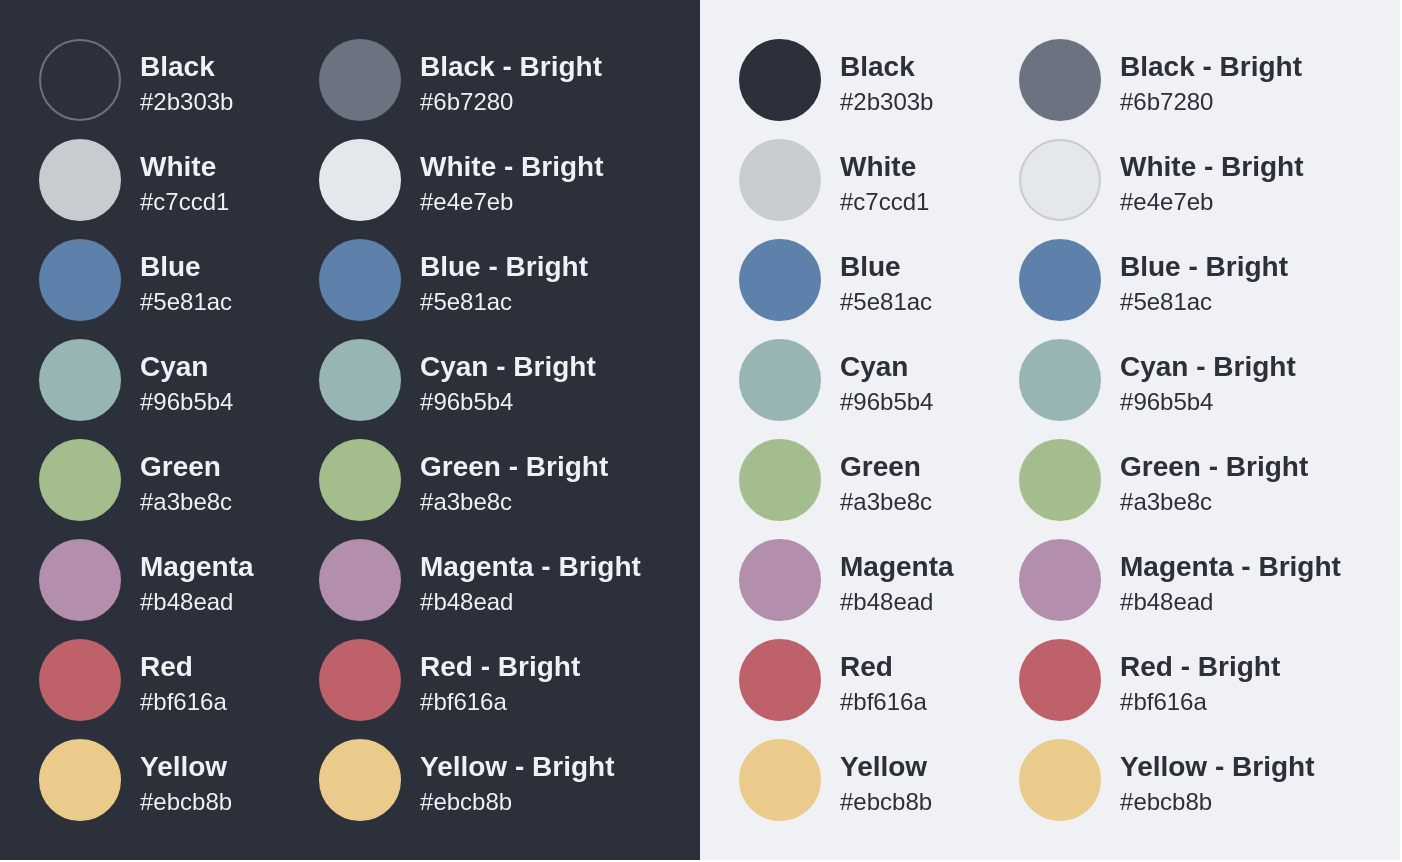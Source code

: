 <mxfile>
    <diagram id="yP7eIl9VmXQFV-1njnLd" name="Page-1">
        <mxGraphModel dx="1034" dy="759" grid="1" gridSize="10" guides="1" tooltips="1" connect="1" arrows="1" fold="1" page="1" pageScale="1" pageWidth="850" pageHeight="1100" math="0" shadow="0">
            <root>
                <mxCell id="0"/>
                <mxCell id="1" parent="0"/>
                <mxCell id="2" value="" style="rounded=0;whiteSpace=wrap;html=1;strokeColor=none;fillColor=#2B303B;" parent="1" vertex="1">
                    <mxGeometry width="350" height="430" as="geometry"/>
                </mxCell>
                <mxCell id="4" value="" style="ellipse;whiteSpace=wrap;html=1;fillColor=#5E81AC;strokeColor=#5E81AC;" parent="1" vertex="1">
                    <mxGeometry x="20" y="120" width="40" height="40" as="geometry"/>
                </mxCell>
                <mxCell id="5" value="" style="ellipse;whiteSpace=wrap;html=1;fillColor=#2B303B;strokeColor=#6b7280;" parent="1" vertex="1">
                    <mxGeometry x="20" y="20" width="40" height="40" as="geometry"/>
                </mxCell>
                <mxCell id="7" value="" style="ellipse;whiteSpace=wrap;html=1;fillColor=#96B5B4;strokeColor=#96B5B4;" parent="1" vertex="1">
                    <mxGeometry x="20" y="170" width="40" height="40" as="geometry"/>
                </mxCell>
                <mxCell id="9" value="" style="ellipse;whiteSpace=wrap;html=1;fillColor=#A3BE8C;strokeColor=#A3BE8C;" parent="1" vertex="1">
                    <mxGeometry x="20" y="220" width="40" height="40" as="geometry"/>
                </mxCell>
                <mxCell id="11" value="" style="ellipse;whiteSpace=wrap;html=1;fillColor=#B48EAD;strokeColor=#B48EAD;" parent="1" vertex="1">
                    <mxGeometry x="20" y="270" width="40" height="40" as="geometry"/>
                </mxCell>
                <mxCell id="13" value="" style="ellipse;whiteSpace=wrap;html=1;fillColor=#BF616A;strokeColor=#BF616A;" parent="1" vertex="1">
                    <mxGeometry x="20" y="320" width="40" height="40" as="geometry"/>
                </mxCell>
                <mxCell id="14" value="" style="ellipse;whiteSpace=wrap;html=1;fillColor=#c7ccd1;strokeColor=#c7ccd1;" parent="1" vertex="1">
                    <mxGeometry x="20" y="70" width="40" height="40" as="geometry"/>
                </mxCell>
                <mxCell id="15" value="" style="ellipse;whiteSpace=wrap;html=1;fillColor=#EBCB8B;strokeColor=#EBCB8B;" parent="1" vertex="1">
                    <mxGeometry x="20" y="370" width="40" height="40" as="geometry"/>
                </mxCell>
                <mxCell id="16" value="&lt;b&gt;Black&lt;/b&gt;&lt;br&gt;&lt;font style=&quot;font-size: 12px;&quot;&gt;#2b303b&lt;/font&gt;" style="text;html=1;strokeColor=none;fillColor=none;align=left;verticalAlign=top;whiteSpace=wrap;rounded=0;fontColor=#EFF1F5;spacing=0;fontSize=14;" parent="1" vertex="1">
                    <mxGeometry x="70" y="20" width="90" height="40" as="geometry"/>
                </mxCell>
                <mxCell id="17" value="&lt;b&gt;Blue&lt;/b&gt;&lt;br&gt;&lt;font style=&quot;font-size: 12px;&quot;&gt;#5e81ac&lt;/font&gt;" style="text;html=1;strokeColor=none;fillColor=none;align=left;verticalAlign=top;whiteSpace=wrap;rounded=0;fontColor=#EFF1F5;spacing=0;fontSize=14;" parent="1" vertex="1">
                    <mxGeometry x="70" y="120" width="90" height="40" as="geometry"/>
                </mxCell>
                <mxCell id="18" value="&lt;b&gt;Cyan&lt;/b&gt;&lt;br&gt;&lt;font style=&quot;font-size: 12px;&quot;&gt;#96b5b4&lt;/font&gt;" style="text;html=1;strokeColor=none;fillColor=none;align=left;verticalAlign=top;whiteSpace=wrap;rounded=0;fontColor=#EFF1F5;spacing=0;fontSize=14;" parent="1" vertex="1">
                    <mxGeometry x="70" y="170" width="90" height="40" as="geometry"/>
                </mxCell>
                <mxCell id="19" value="&lt;b&gt;Green&lt;/b&gt;&lt;br&gt;&lt;font style=&quot;font-size: 12px;&quot;&gt;#a3be8c&lt;/font&gt;" style="text;html=1;strokeColor=none;fillColor=none;align=left;verticalAlign=top;whiteSpace=wrap;rounded=0;fontColor=#EFF1F5;spacing=0;fontSize=14;" parent="1" vertex="1">
                    <mxGeometry x="70" y="220" width="90" height="40" as="geometry"/>
                </mxCell>
                <mxCell id="20" value="&lt;b&gt;Magenta&lt;/b&gt;&lt;br&gt;&lt;font style=&quot;font-size: 12px;&quot;&gt;#b48ead&lt;/font&gt;" style="text;html=1;strokeColor=none;fillColor=none;align=left;verticalAlign=top;whiteSpace=wrap;rounded=0;fontColor=#EFF1F5;spacing=0;fontSize=14;" parent="1" vertex="1">
                    <mxGeometry x="70" y="270" width="90" height="40" as="geometry"/>
                </mxCell>
                <mxCell id="21" value="&lt;b&gt;Red&lt;/b&gt;&lt;br&gt;&lt;font style=&quot;font-size: 12px;&quot;&gt;#bf616a&lt;/font&gt;" style="text;html=1;strokeColor=none;fillColor=none;align=left;verticalAlign=top;whiteSpace=wrap;rounded=0;fontColor=#EFF1F5;spacing=0;fontSize=14;" parent="1" vertex="1">
                    <mxGeometry x="70" y="320" width="90" height="40" as="geometry"/>
                </mxCell>
                <mxCell id="22" value="&lt;b&gt;White&lt;/b&gt;&lt;br&gt;&lt;font style=&quot;font-size: 12px;&quot;&gt;#c7ccd1&lt;/font&gt;" style="text;html=1;strokeColor=none;fillColor=none;align=left;verticalAlign=top;whiteSpace=wrap;rounded=0;fontColor=#EFF1F5;spacing=0;fontSize=14;" parent="1" vertex="1">
                    <mxGeometry x="70" y="70" width="90" height="40" as="geometry"/>
                </mxCell>
                <mxCell id="23" value="&lt;b&gt;Yellow&lt;/b&gt;&lt;br&gt;&lt;font style=&quot;font-size: 12px;&quot;&gt;#ebcb8b&lt;/font&gt;" style="text;html=1;strokeColor=none;fillColor=none;align=left;verticalAlign=top;whiteSpace=wrap;rounded=0;fontColor=#EFF1F5;spacing=0;fontSize=14;" parent="1" vertex="1">
                    <mxGeometry x="70" y="370" width="90" height="40" as="geometry"/>
                </mxCell>
                <mxCell id="24" value="" style="ellipse;whiteSpace=wrap;html=1;fillColor=#5E81AC;strokeColor=#5E81AC;" parent="1" vertex="1">
                    <mxGeometry x="160" y="120" width="40" height="40" as="geometry"/>
                </mxCell>
                <mxCell id="25" value="" style="ellipse;whiteSpace=wrap;html=1;fillColor=#6b7280;strokeColor=#6b7280;" parent="1" vertex="1">
                    <mxGeometry x="160" y="20" width="40" height="40" as="geometry"/>
                </mxCell>
                <mxCell id="26" value="" style="ellipse;whiteSpace=wrap;html=1;fillColor=#96B5B4;strokeColor=#96B5B4;" parent="1" vertex="1">
                    <mxGeometry x="160" y="170" width="40" height="40" as="geometry"/>
                </mxCell>
                <mxCell id="27" value="" style="ellipse;whiteSpace=wrap;html=1;fillColor=#A3BE8C;strokeColor=#A3BE8C;" parent="1" vertex="1">
                    <mxGeometry x="160" y="220" width="40" height="40" as="geometry"/>
                </mxCell>
                <mxCell id="28" value="" style="ellipse;whiteSpace=wrap;html=1;fillColor=#B48EAD;strokeColor=#B48EAD;" parent="1" vertex="1">
                    <mxGeometry x="160" y="270" width="40" height="40" as="geometry"/>
                </mxCell>
                <mxCell id="29" value="" style="ellipse;whiteSpace=wrap;html=1;fillColor=#BF616A;strokeColor=#BF616A;" parent="1" vertex="1">
                    <mxGeometry x="160" y="320" width="40" height="40" as="geometry"/>
                </mxCell>
                <mxCell id="30" value="" style="ellipse;whiteSpace=wrap;html=1;fillColor=#e4e7eb;strokeColor=#e4e7eb;" parent="1" vertex="1">
                    <mxGeometry x="160" y="70" width="40" height="40" as="geometry"/>
                </mxCell>
                <mxCell id="31" value="" style="ellipse;whiteSpace=wrap;html=1;fillColor=#EBCB8B;strokeColor=#EBCB8B;" parent="1" vertex="1">
                    <mxGeometry x="160" y="370" width="40" height="40" as="geometry"/>
                </mxCell>
                <mxCell id="32" value="&lt;b&gt;Black - Bright&lt;/b&gt;&lt;br&gt;&lt;font style=&quot;font-size: 12px;&quot;&gt;#6b7280&lt;/font&gt;" style="text;html=1;strokeColor=none;fillColor=none;align=left;verticalAlign=top;whiteSpace=wrap;rounded=0;fontColor=#EFF1F5;spacing=0;fontSize=14;" parent="1" vertex="1">
                    <mxGeometry x="210" y="20" width="120" height="40" as="geometry"/>
                </mxCell>
                <mxCell id="33" value="&lt;b&gt;Blue - Bright&lt;/b&gt;&lt;br&gt;&lt;font style=&quot;font-size: 12px;&quot;&gt;#&lt;/font&gt;&lt;span style=&quot;font-size: 12px;&quot;&gt;5e81ac&lt;/span&gt;" style="text;html=1;strokeColor=none;fillColor=none;align=left;verticalAlign=top;whiteSpace=wrap;rounded=0;fontColor=#EFF1F5;spacing=0;fontSize=14;" parent="1" vertex="1">
                    <mxGeometry x="210" y="120" width="120" height="40" as="geometry"/>
                </mxCell>
                <mxCell id="34" value="&lt;b&gt;Cyan - Bright&lt;/b&gt;&lt;br&gt;&lt;font style=&quot;font-size: 12px;&quot;&gt;#&lt;/font&gt;&lt;span style=&quot;font-size: 12px;&quot;&gt;96b5b4&lt;/span&gt;" style="text;html=1;strokeColor=none;fillColor=none;align=left;verticalAlign=top;whiteSpace=wrap;rounded=0;fontColor=#EFF1F5;spacing=0;fontSize=14;" parent="1" vertex="1">
                    <mxGeometry x="210" y="170" width="120" height="40" as="geometry"/>
                </mxCell>
                <mxCell id="35" value="&lt;b&gt;Green - Bright&lt;/b&gt;&lt;br&gt;&lt;font style=&quot;font-size: 12px;&quot;&gt;#&lt;/font&gt;&lt;span style=&quot;font-size: 12px;&quot;&gt;a3be8c&lt;/span&gt;" style="text;html=1;strokeColor=none;fillColor=none;align=left;verticalAlign=top;whiteSpace=wrap;rounded=0;fontColor=#EFF1F5;spacing=0;fontSize=14;" parent="1" vertex="1">
                    <mxGeometry x="210" y="220" width="120" height="40" as="geometry"/>
                </mxCell>
                <mxCell id="36" value="&lt;b&gt;Magenta - Bright&lt;/b&gt;&lt;br&gt;&lt;font style=&quot;font-size: 12px;&quot;&gt;#&lt;/font&gt;&lt;span style=&quot;font-size: 12px;&quot;&gt;b48ead&lt;/span&gt;" style="text;html=1;strokeColor=none;fillColor=none;align=left;verticalAlign=top;whiteSpace=wrap;rounded=0;fontColor=#EFF1F5;spacing=0;fontSize=14;" parent="1" vertex="1">
                    <mxGeometry x="210" y="270" width="120" height="40" as="geometry"/>
                </mxCell>
                <mxCell id="37" value="&lt;b&gt;Red - Bright&lt;/b&gt;&lt;br&gt;&lt;font style=&quot;font-size: 12px;&quot;&gt;#&lt;/font&gt;&lt;span style=&quot;font-size: 12px;&quot;&gt;bf616a&lt;/span&gt;" style="text;html=1;strokeColor=none;fillColor=none;align=left;verticalAlign=top;whiteSpace=wrap;rounded=0;fontColor=#EFF1F5;spacing=0;fontSize=14;" parent="1" vertex="1">
                    <mxGeometry x="210" y="320" width="120" height="40" as="geometry"/>
                </mxCell>
                <mxCell id="38" value="&lt;b&gt;White - Bright&lt;/b&gt;&lt;br&gt;&lt;font style=&quot;font-size: 12px;&quot;&gt;#e4e7eb&lt;/font&gt;" style="text;html=1;strokeColor=none;fillColor=none;align=left;verticalAlign=top;whiteSpace=wrap;rounded=0;fontColor=#EFF1F5;spacing=0;fontSize=14;" parent="1" vertex="1">
                    <mxGeometry x="210" y="70" width="120" height="40" as="geometry"/>
                </mxCell>
                <mxCell id="39" value="&lt;b&gt;Yellow - Bright&lt;/b&gt;&lt;br&gt;&lt;font style=&quot;font-size: 12px;&quot;&gt;#&lt;/font&gt;&lt;span style=&quot;font-size: 12px;&quot;&gt;ebcb8b&lt;/span&gt;" style="text;html=1;strokeColor=none;fillColor=none;align=left;verticalAlign=top;whiteSpace=wrap;rounded=0;fontColor=#EFF1F5;spacing=0;fontSize=14;" parent="1" vertex="1">
                    <mxGeometry x="210" y="370" width="120" height="40" as="geometry"/>
                </mxCell>
                <mxCell id="40" value="" style="rounded=0;whiteSpace=wrap;html=1;strokeColor=none;fillColor=#EFF1F5;" parent="1" vertex="1">
                    <mxGeometry x="350" width="350" height="430" as="geometry"/>
                </mxCell>
                <mxCell id="41" value="" style="ellipse;whiteSpace=wrap;html=1;fillColor=#5E81AC;strokeColor=#5E81AC;" parent="1" vertex="1">
                    <mxGeometry x="370" y="120" width="40" height="40" as="geometry"/>
                </mxCell>
                <mxCell id="42" value="" style="ellipse;whiteSpace=wrap;html=1;fillColor=#2B303B;strokeColor=#2B303B;" parent="1" vertex="1">
                    <mxGeometry x="370" y="20" width="40" height="40" as="geometry"/>
                </mxCell>
                <mxCell id="43" value="" style="ellipse;whiteSpace=wrap;html=1;fillColor=#96B5B4;strokeColor=#96B5B4;" parent="1" vertex="1">
                    <mxGeometry x="370" y="170" width="40" height="40" as="geometry"/>
                </mxCell>
                <mxCell id="44" value="" style="ellipse;whiteSpace=wrap;html=1;fillColor=#A3BE8C;strokeColor=#A3BE8C;" parent="1" vertex="1">
                    <mxGeometry x="370" y="220" width="40" height="40" as="geometry"/>
                </mxCell>
                <mxCell id="45" value="" style="ellipse;whiteSpace=wrap;html=1;fillColor=#B48EAD;strokeColor=#B48EAD;" parent="1" vertex="1">
                    <mxGeometry x="370" y="270" width="40" height="40" as="geometry"/>
                </mxCell>
                <mxCell id="46" value="" style="ellipse;whiteSpace=wrap;html=1;fillColor=#BF616A;strokeColor=#BF616A;" parent="1" vertex="1">
                    <mxGeometry x="370" y="320" width="40" height="40" as="geometry"/>
                </mxCell>
                <mxCell id="47" value="" style="ellipse;whiteSpace=wrap;html=1;fillColor=#c7ccd1;strokeColor=#C7CCD1;" parent="1" vertex="1">
                    <mxGeometry x="370" y="70" width="40" height="40" as="geometry"/>
                </mxCell>
                <mxCell id="48" value="" style="ellipse;whiteSpace=wrap;html=1;fillColor=#EBCB8B;strokeColor=#EBCB8B;" parent="1" vertex="1">
                    <mxGeometry x="370" y="370" width="40" height="40" as="geometry"/>
                </mxCell>
                <mxCell id="49" value="&lt;b&gt;Black&lt;/b&gt;&lt;br&gt;&lt;font style=&quot;font-size: 12px;&quot;&gt;#2b303b&lt;/font&gt;" style="text;html=1;strokeColor=none;fillColor=none;align=left;verticalAlign=top;whiteSpace=wrap;rounded=0;fontColor=#2B303B;spacing=0;fontSize=14;" parent="1" vertex="1">
                    <mxGeometry x="420" y="20" width="90" height="40" as="geometry"/>
                </mxCell>
                <mxCell id="50" value="&lt;b&gt;Blue&lt;/b&gt;&lt;br&gt;&lt;font style=&quot;font-size: 12px;&quot;&gt;#5e81ac&lt;/font&gt;" style="text;html=1;strokeColor=none;fillColor=none;align=left;verticalAlign=top;whiteSpace=wrap;rounded=0;fontColor=#2B303B;spacing=0;fontSize=14;" parent="1" vertex="1">
                    <mxGeometry x="420" y="120" width="90" height="40" as="geometry"/>
                </mxCell>
                <mxCell id="51" value="&lt;b&gt;Cyan&lt;/b&gt;&lt;br&gt;&lt;font style=&quot;font-size: 12px;&quot;&gt;#96b5b4&lt;/font&gt;" style="text;html=1;strokeColor=none;fillColor=none;align=left;verticalAlign=top;whiteSpace=wrap;rounded=0;fontColor=#2B303B;spacing=0;fontSize=14;" parent="1" vertex="1">
                    <mxGeometry x="420" y="170" width="90" height="40" as="geometry"/>
                </mxCell>
                <mxCell id="52" value="&lt;b&gt;Green&lt;/b&gt;&lt;br&gt;&lt;font style=&quot;font-size: 12px;&quot;&gt;#a3be8c&lt;/font&gt;" style="text;html=1;strokeColor=none;fillColor=none;align=left;verticalAlign=top;whiteSpace=wrap;rounded=0;fontColor=#2B303B;spacing=0;fontSize=14;" parent="1" vertex="1">
                    <mxGeometry x="420" y="220" width="90" height="40" as="geometry"/>
                </mxCell>
                <mxCell id="53" value="&lt;b&gt;Magenta&lt;/b&gt;&lt;br&gt;&lt;font style=&quot;font-size: 12px;&quot;&gt;#b48ead&lt;/font&gt;" style="text;html=1;strokeColor=none;fillColor=none;align=left;verticalAlign=top;whiteSpace=wrap;rounded=0;fontColor=#2B303B;spacing=0;fontSize=14;" parent="1" vertex="1">
                    <mxGeometry x="420" y="270" width="90" height="40" as="geometry"/>
                </mxCell>
                <mxCell id="54" value="&lt;b&gt;Red&lt;/b&gt;&lt;br&gt;&lt;font style=&quot;font-size: 12px;&quot;&gt;#bf616a&lt;/font&gt;" style="text;html=1;strokeColor=none;fillColor=none;align=left;verticalAlign=top;whiteSpace=wrap;rounded=0;fontColor=#2B303B;spacing=0;fontSize=14;" parent="1" vertex="1">
                    <mxGeometry x="420" y="320" width="90" height="40" as="geometry"/>
                </mxCell>
                <mxCell id="55" value="&lt;b&gt;White&lt;/b&gt;&lt;br&gt;&lt;font style=&quot;font-size: 12px;&quot;&gt;#c7ccd1&lt;/font&gt;" style="text;html=1;strokeColor=none;fillColor=none;align=left;verticalAlign=top;whiteSpace=wrap;rounded=0;fontColor=#2B303B;spacing=0;fontSize=14;" parent="1" vertex="1">
                    <mxGeometry x="420" y="70" width="90" height="40" as="geometry"/>
                </mxCell>
                <mxCell id="56" value="&lt;b&gt;Yellow&lt;/b&gt;&lt;br&gt;&lt;font style=&quot;font-size: 12px;&quot;&gt;#ebcb8b&lt;/font&gt;" style="text;html=1;strokeColor=none;fillColor=none;align=left;verticalAlign=top;whiteSpace=wrap;rounded=0;fontColor=#2B303B;spacing=0;fontSize=14;" parent="1" vertex="1">
                    <mxGeometry x="420" y="370" width="90" height="40" as="geometry"/>
                </mxCell>
                <mxCell id="57" value="" style="ellipse;whiteSpace=wrap;html=1;fillColor=#5E81AC;strokeColor=#5E81AC;" parent="1" vertex="1">
                    <mxGeometry x="510" y="120" width="40" height="40" as="geometry"/>
                </mxCell>
                <mxCell id="58" value="" style="ellipse;whiteSpace=wrap;html=1;fillColor=#6b7280;strokeColor=#6b7280;" parent="1" vertex="1">
                    <mxGeometry x="510" y="20" width="40" height="40" as="geometry"/>
                </mxCell>
                <mxCell id="59" value="" style="ellipse;whiteSpace=wrap;html=1;fillColor=#96B5B4;strokeColor=#96B5B4;" parent="1" vertex="1">
                    <mxGeometry x="510" y="170" width="40" height="40" as="geometry"/>
                </mxCell>
                <mxCell id="60" value="" style="ellipse;whiteSpace=wrap;html=1;fillColor=#A3BE8C;strokeColor=#A3BE8C;" parent="1" vertex="1">
                    <mxGeometry x="510" y="220" width="40" height="40" as="geometry"/>
                </mxCell>
                <mxCell id="61" value="" style="ellipse;whiteSpace=wrap;html=1;fillColor=#B48EAD;strokeColor=#B48EAD;" parent="1" vertex="1">
                    <mxGeometry x="510" y="270" width="40" height="40" as="geometry"/>
                </mxCell>
                <mxCell id="62" value="" style="ellipse;whiteSpace=wrap;html=1;fillColor=#BF616A;strokeColor=#BF616A;" parent="1" vertex="1">
                    <mxGeometry x="510" y="320" width="40" height="40" as="geometry"/>
                </mxCell>
                <mxCell id="63" value="" style="ellipse;whiteSpace=wrap;html=1;fillColor=#e4e7eb;strokeColor=#C7CCD1;" parent="1" vertex="1">
                    <mxGeometry x="510" y="70" width="40" height="40" as="geometry"/>
                </mxCell>
                <mxCell id="64" value="" style="ellipse;whiteSpace=wrap;html=1;fillColor=#EBCB8B;strokeColor=#EBCB8B;" parent="1" vertex="1">
                    <mxGeometry x="510" y="370" width="40" height="40" as="geometry"/>
                </mxCell>
                <mxCell id="65" value="&lt;b&gt;Black - Bright&lt;/b&gt;&lt;br&gt;&lt;font style=&quot;font-size: 12px;&quot;&gt;#6b7280&lt;/font&gt;" style="text;html=1;strokeColor=none;fillColor=none;align=left;verticalAlign=top;whiteSpace=wrap;rounded=0;fontColor=#2B303B;spacing=0;fontSize=14;" parent="1" vertex="1">
                    <mxGeometry x="560" y="20" width="120" height="40" as="geometry"/>
                </mxCell>
                <mxCell id="66" value="&lt;b&gt;Blue - Bright&lt;/b&gt;&lt;br&gt;&lt;font style=&quot;font-size: 12px;&quot;&gt;#&lt;/font&gt;&lt;span style=&quot;font-size: 12px;&quot;&gt;5e81ac&lt;/span&gt;" style="text;html=1;strokeColor=none;fillColor=none;align=left;verticalAlign=top;whiteSpace=wrap;rounded=0;fontColor=#2B303B;spacing=0;fontSize=14;" parent="1" vertex="1">
                    <mxGeometry x="560" y="120" width="120" height="40" as="geometry"/>
                </mxCell>
                <mxCell id="67" value="&lt;b&gt;Cyan - Bright&lt;/b&gt;&lt;br&gt;&lt;font style=&quot;font-size: 12px;&quot;&gt;#&lt;/font&gt;&lt;span style=&quot;font-size: 12px;&quot;&gt;96b5b4&lt;/span&gt;" style="text;html=1;strokeColor=none;fillColor=none;align=left;verticalAlign=top;whiteSpace=wrap;rounded=0;fontColor=#2B303B;spacing=0;fontSize=14;" parent="1" vertex="1">
                    <mxGeometry x="560" y="170" width="120" height="40" as="geometry"/>
                </mxCell>
                <mxCell id="68" value="&lt;b&gt;Green - Bright&lt;/b&gt;&lt;br&gt;&lt;font style=&quot;font-size: 12px;&quot;&gt;#&lt;/font&gt;&lt;span style=&quot;font-size: 12px;&quot;&gt;a3be8c&lt;/span&gt;" style="text;html=1;strokeColor=none;fillColor=none;align=left;verticalAlign=top;whiteSpace=wrap;rounded=0;fontColor=#2B303B;spacing=0;fontSize=14;" parent="1" vertex="1">
                    <mxGeometry x="560" y="220" width="120" height="40" as="geometry"/>
                </mxCell>
                <mxCell id="69" value="&lt;b&gt;Magenta - Bright&lt;/b&gt;&lt;br&gt;&lt;font style=&quot;font-size: 12px;&quot;&gt;#&lt;/font&gt;&lt;span style=&quot;font-size: 12px;&quot;&gt;b48ead&lt;/span&gt;" style="text;html=1;strokeColor=none;fillColor=none;align=left;verticalAlign=top;whiteSpace=wrap;rounded=0;fontColor=#2B303B;spacing=0;fontSize=14;" parent="1" vertex="1">
                    <mxGeometry x="560" y="270" width="120" height="40" as="geometry"/>
                </mxCell>
                <mxCell id="70" value="&lt;b&gt;Red - Bright&lt;/b&gt;&lt;br&gt;&lt;font style=&quot;font-size: 12px;&quot;&gt;#&lt;/font&gt;&lt;span style=&quot;font-size: 12px;&quot;&gt;bf616a&lt;/span&gt;" style="text;html=1;strokeColor=none;fillColor=none;align=left;verticalAlign=top;whiteSpace=wrap;rounded=0;fontColor=#2B303B;spacing=0;fontSize=14;" parent="1" vertex="1">
                    <mxGeometry x="560" y="320" width="120" height="40" as="geometry"/>
                </mxCell>
                <mxCell id="71" value="&lt;b&gt;White - Bright&lt;/b&gt;&lt;br&gt;&lt;font style=&quot;font-size: 12px;&quot;&gt;#e4e7eb&lt;/font&gt;" style="text;html=1;strokeColor=none;fillColor=none;align=left;verticalAlign=top;whiteSpace=wrap;rounded=0;fontColor=#2B303B;spacing=0;fontSize=14;" parent="1" vertex="1">
                    <mxGeometry x="560" y="70" width="120" height="40" as="geometry"/>
                </mxCell>
                <mxCell id="72" value="&lt;b&gt;Yellow - Bright&lt;/b&gt;&lt;br&gt;&lt;font style=&quot;font-size: 12px;&quot;&gt;#&lt;/font&gt;&lt;span style=&quot;font-size: 12px;&quot;&gt;ebcb8b&lt;/span&gt;" style="text;html=1;strokeColor=none;fillColor=none;align=left;verticalAlign=top;whiteSpace=wrap;rounded=0;fontColor=#2B303B;spacing=0;fontSize=14;" parent="1" vertex="1">
                    <mxGeometry x="560" y="370" width="120" height="40" as="geometry"/>
                </mxCell>
            </root>
        </mxGraphModel>
    </diagram>
</mxfile>
